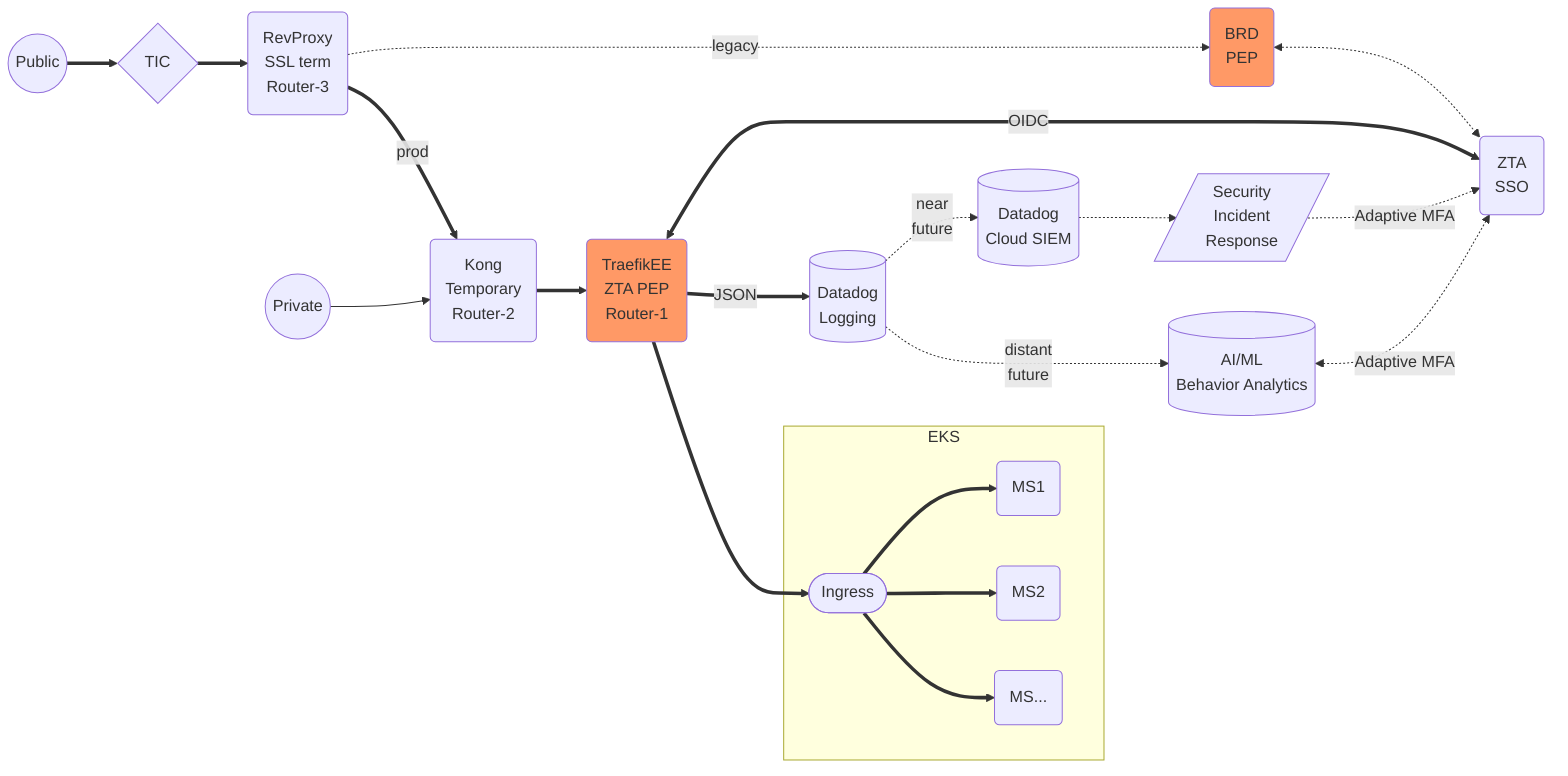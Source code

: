 graph LR

    A1((Public)) ==> B1{TIC}
    B1 ==> C1(RevProxy\nSSL term\nRouter-3)
    C1 -. legacy .-> D1(BRD\nPEP)
    D1:::highlight <-.-> F1(SSO) 
    classDef highlight fill:#f96

    A2((Private)) --> B2(Kong\nTemporary\nRouter-2)
    C1 == prod ==> B2   
    B2 ==> C2(TraefikEE\nZTA PEP\nRouter-1):::highlight
    C2 <== OIDC ==> F1(ZTA\nSSO)
    C2 == JSON ==> A3[(Datadog\nLogging)]
    C2 ==> D2([Ingress])
    subgraph EKS
    D2 ==> E21(MS1)
    D2 ==> E22(MS2)
    D2 ==> E23(MS...)
    end
   
    A3 -. near\nfuture .-> B3[(Datadog\nCloud SIEM)]
    B3 -.-> C3[/Security\nIncident\nResponse/]
    C3 -. Adaptive MFA .-> F1

    A3 -. distant\nfuture .-> A4[(AI/ML\nBehavior Analytics)]
    A4 <-. Adaptive MFA .-> F1